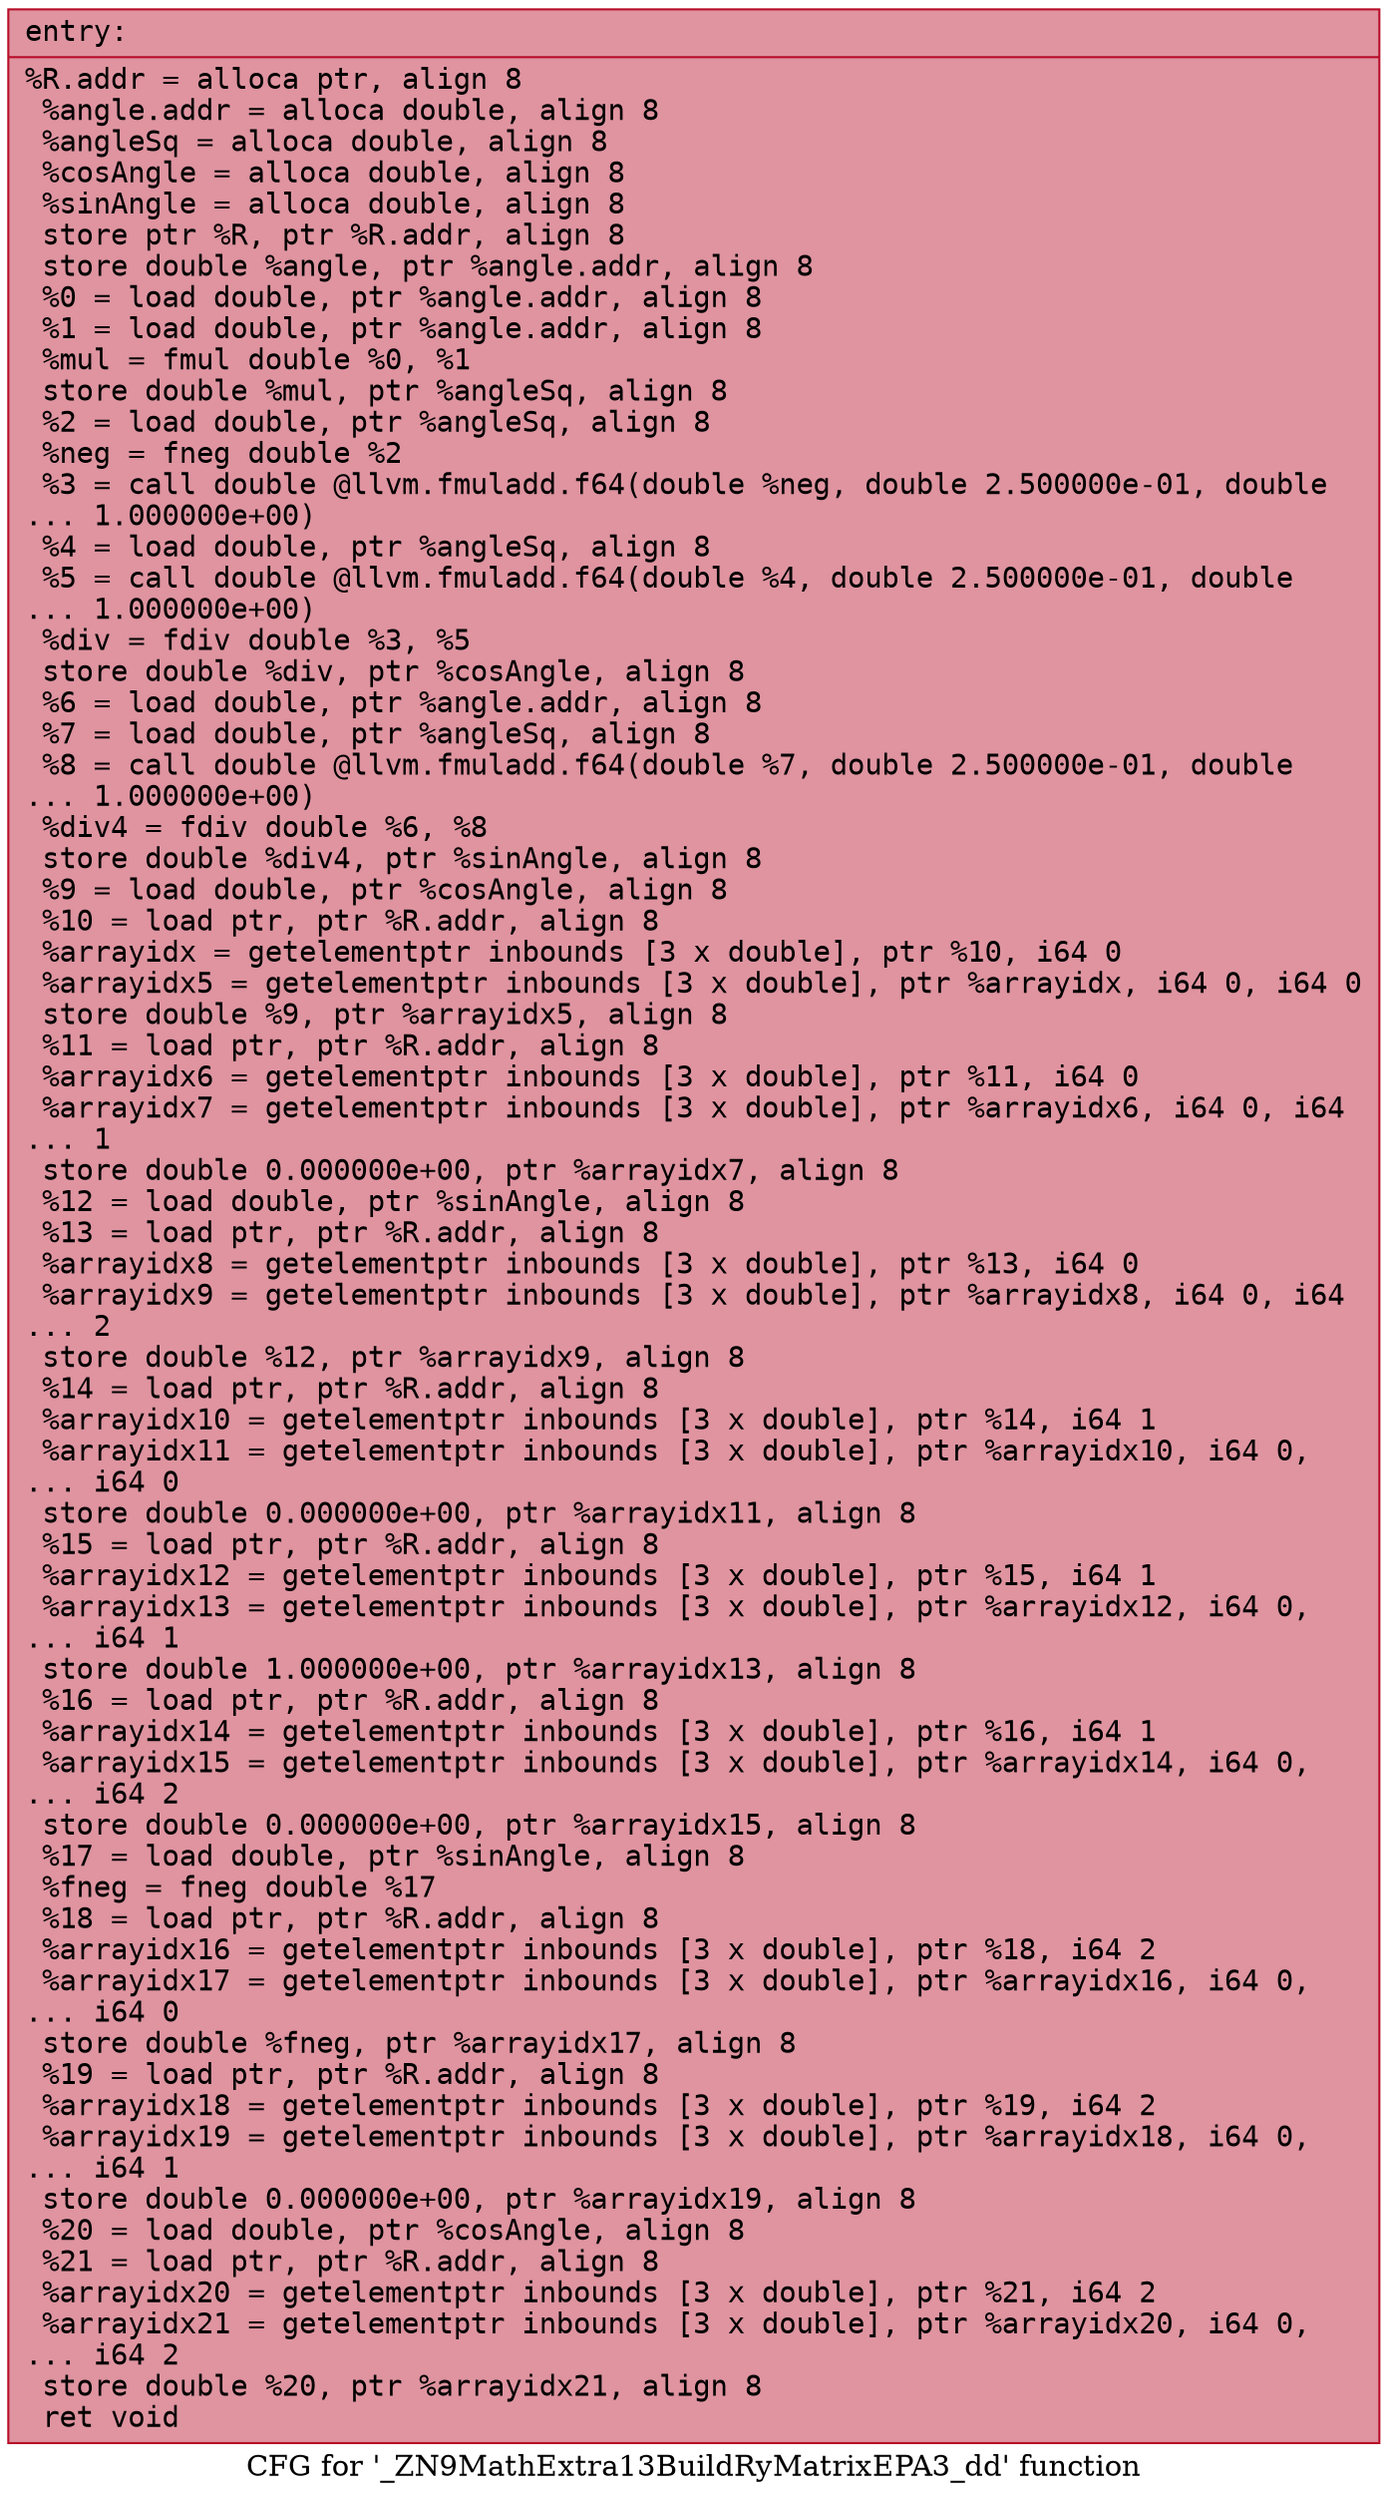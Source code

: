 digraph "CFG for '_ZN9MathExtra13BuildRyMatrixEPA3_dd' function" {
	label="CFG for '_ZN9MathExtra13BuildRyMatrixEPA3_dd' function";

	Node0x55837366cf20 [shape=record,color="#b70d28ff", style=filled, fillcolor="#b70d2870" fontname="Courier",label="{entry:\l|  %R.addr = alloca ptr, align 8\l  %angle.addr = alloca double, align 8\l  %angleSq = alloca double, align 8\l  %cosAngle = alloca double, align 8\l  %sinAngle = alloca double, align 8\l  store ptr %R, ptr %R.addr, align 8\l  store double %angle, ptr %angle.addr, align 8\l  %0 = load double, ptr %angle.addr, align 8\l  %1 = load double, ptr %angle.addr, align 8\l  %mul = fmul double %0, %1\l  store double %mul, ptr %angleSq, align 8\l  %2 = load double, ptr %angleSq, align 8\l  %neg = fneg double %2\l  %3 = call double @llvm.fmuladd.f64(double %neg, double 2.500000e-01, double\l... 1.000000e+00)\l  %4 = load double, ptr %angleSq, align 8\l  %5 = call double @llvm.fmuladd.f64(double %4, double 2.500000e-01, double\l... 1.000000e+00)\l  %div = fdiv double %3, %5\l  store double %div, ptr %cosAngle, align 8\l  %6 = load double, ptr %angle.addr, align 8\l  %7 = load double, ptr %angleSq, align 8\l  %8 = call double @llvm.fmuladd.f64(double %7, double 2.500000e-01, double\l... 1.000000e+00)\l  %div4 = fdiv double %6, %8\l  store double %div4, ptr %sinAngle, align 8\l  %9 = load double, ptr %cosAngle, align 8\l  %10 = load ptr, ptr %R.addr, align 8\l  %arrayidx = getelementptr inbounds [3 x double], ptr %10, i64 0\l  %arrayidx5 = getelementptr inbounds [3 x double], ptr %arrayidx, i64 0, i64 0\l  store double %9, ptr %arrayidx5, align 8\l  %11 = load ptr, ptr %R.addr, align 8\l  %arrayidx6 = getelementptr inbounds [3 x double], ptr %11, i64 0\l  %arrayidx7 = getelementptr inbounds [3 x double], ptr %arrayidx6, i64 0, i64\l... 1\l  store double 0.000000e+00, ptr %arrayidx7, align 8\l  %12 = load double, ptr %sinAngle, align 8\l  %13 = load ptr, ptr %R.addr, align 8\l  %arrayidx8 = getelementptr inbounds [3 x double], ptr %13, i64 0\l  %arrayidx9 = getelementptr inbounds [3 x double], ptr %arrayidx8, i64 0, i64\l... 2\l  store double %12, ptr %arrayidx9, align 8\l  %14 = load ptr, ptr %R.addr, align 8\l  %arrayidx10 = getelementptr inbounds [3 x double], ptr %14, i64 1\l  %arrayidx11 = getelementptr inbounds [3 x double], ptr %arrayidx10, i64 0,\l... i64 0\l  store double 0.000000e+00, ptr %arrayidx11, align 8\l  %15 = load ptr, ptr %R.addr, align 8\l  %arrayidx12 = getelementptr inbounds [3 x double], ptr %15, i64 1\l  %arrayidx13 = getelementptr inbounds [3 x double], ptr %arrayidx12, i64 0,\l... i64 1\l  store double 1.000000e+00, ptr %arrayidx13, align 8\l  %16 = load ptr, ptr %R.addr, align 8\l  %arrayidx14 = getelementptr inbounds [3 x double], ptr %16, i64 1\l  %arrayidx15 = getelementptr inbounds [3 x double], ptr %arrayidx14, i64 0,\l... i64 2\l  store double 0.000000e+00, ptr %arrayidx15, align 8\l  %17 = load double, ptr %sinAngle, align 8\l  %fneg = fneg double %17\l  %18 = load ptr, ptr %R.addr, align 8\l  %arrayidx16 = getelementptr inbounds [3 x double], ptr %18, i64 2\l  %arrayidx17 = getelementptr inbounds [3 x double], ptr %arrayidx16, i64 0,\l... i64 0\l  store double %fneg, ptr %arrayidx17, align 8\l  %19 = load ptr, ptr %R.addr, align 8\l  %arrayidx18 = getelementptr inbounds [3 x double], ptr %19, i64 2\l  %arrayidx19 = getelementptr inbounds [3 x double], ptr %arrayidx18, i64 0,\l... i64 1\l  store double 0.000000e+00, ptr %arrayidx19, align 8\l  %20 = load double, ptr %cosAngle, align 8\l  %21 = load ptr, ptr %R.addr, align 8\l  %arrayidx20 = getelementptr inbounds [3 x double], ptr %21, i64 2\l  %arrayidx21 = getelementptr inbounds [3 x double], ptr %arrayidx20, i64 0,\l... i64 2\l  store double %20, ptr %arrayidx21, align 8\l  ret void\l}"];
}
